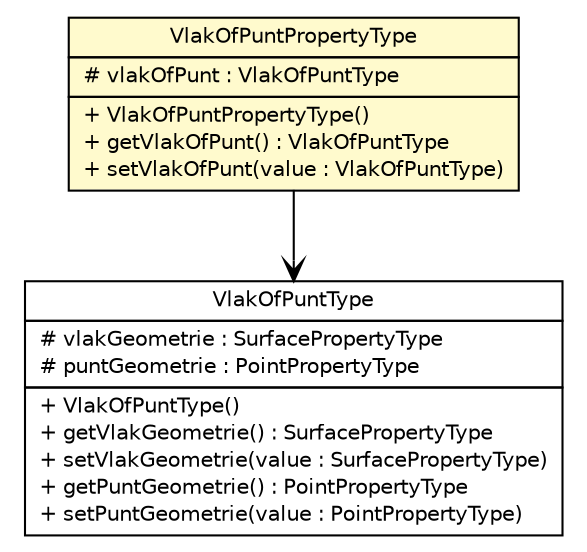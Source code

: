 #!/usr/local/bin/dot
#
# Class diagram 
# Generated by UMLGraph version R5_6-24-gf6e263 (http://www.umlgraph.org/)
#

digraph G {
	edge [fontname="Helvetica",fontsize=10,labelfontname="Helvetica",labelfontsize=10];
	node [fontname="Helvetica",fontsize=10,shape=plaintext];
	nodesep=0.25;
	ranksep=0.5;
	// nl.b3p.topnl.top100nl.VlakOfPuntType
	c49618 [label=<<table title="nl.b3p.topnl.top100nl.VlakOfPuntType" border="0" cellborder="1" cellspacing="0" cellpadding="2" port="p" href="./VlakOfPuntType.html">
		<tr><td><table border="0" cellspacing="0" cellpadding="1">
<tr><td align="center" balign="center"> VlakOfPuntType </td></tr>
		</table></td></tr>
		<tr><td><table border="0" cellspacing="0" cellpadding="1">
<tr><td align="left" balign="left"> # vlakGeometrie : SurfacePropertyType </td></tr>
<tr><td align="left" balign="left"> # puntGeometrie : PointPropertyType </td></tr>
		</table></td></tr>
		<tr><td><table border="0" cellspacing="0" cellpadding="1">
<tr><td align="left" balign="left"> + VlakOfPuntType() </td></tr>
<tr><td align="left" balign="left"> + getVlakGeometrie() : SurfacePropertyType </td></tr>
<tr><td align="left" balign="left"> + setVlakGeometrie(value : SurfacePropertyType) </td></tr>
<tr><td align="left" balign="left"> + getPuntGeometrie() : PointPropertyType </td></tr>
<tr><td align="left" balign="left"> + setPuntGeometrie(value : PointPropertyType) </td></tr>
		</table></td></tr>
		</table>>, URL="./VlakOfPuntType.html", fontname="Helvetica", fontcolor="black", fontsize=10.0];
	// nl.b3p.topnl.top100nl.VlakOfPuntPropertyType
	c49648 [label=<<table title="nl.b3p.topnl.top100nl.VlakOfPuntPropertyType" border="0" cellborder="1" cellspacing="0" cellpadding="2" port="p" bgcolor="lemonChiffon" href="./VlakOfPuntPropertyType.html">
		<tr><td><table border="0" cellspacing="0" cellpadding="1">
<tr><td align="center" balign="center"> VlakOfPuntPropertyType </td></tr>
		</table></td></tr>
		<tr><td><table border="0" cellspacing="0" cellpadding="1">
<tr><td align="left" balign="left"> # vlakOfPunt : VlakOfPuntType </td></tr>
		</table></td></tr>
		<tr><td><table border="0" cellspacing="0" cellpadding="1">
<tr><td align="left" balign="left"> + VlakOfPuntPropertyType() </td></tr>
<tr><td align="left" balign="left"> + getVlakOfPunt() : VlakOfPuntType </td></tr>
<tr><td align="left" balign="left"> + setVlakOfPunt(value : VlakOfPuntType) </td></tr>
		</table></td></tr>
		</table>>, URL="./VlakOfPuntPropertyType.html", fontname="Helvetica", fontcolor="black", fontsize=10.0];
	// nl.b3p.topnl.top100nl.VlakOfPuntPropertyType NAVASSOC nl.b3p.topnl.top100nl.VlakOfPuntType
	c49648:p -> c49618:p [taillabel="", label="", headlabel="", fontname="Helvetica", fontcolor="black", fontsize=10.0, color="black", arrowhead=open];
}

